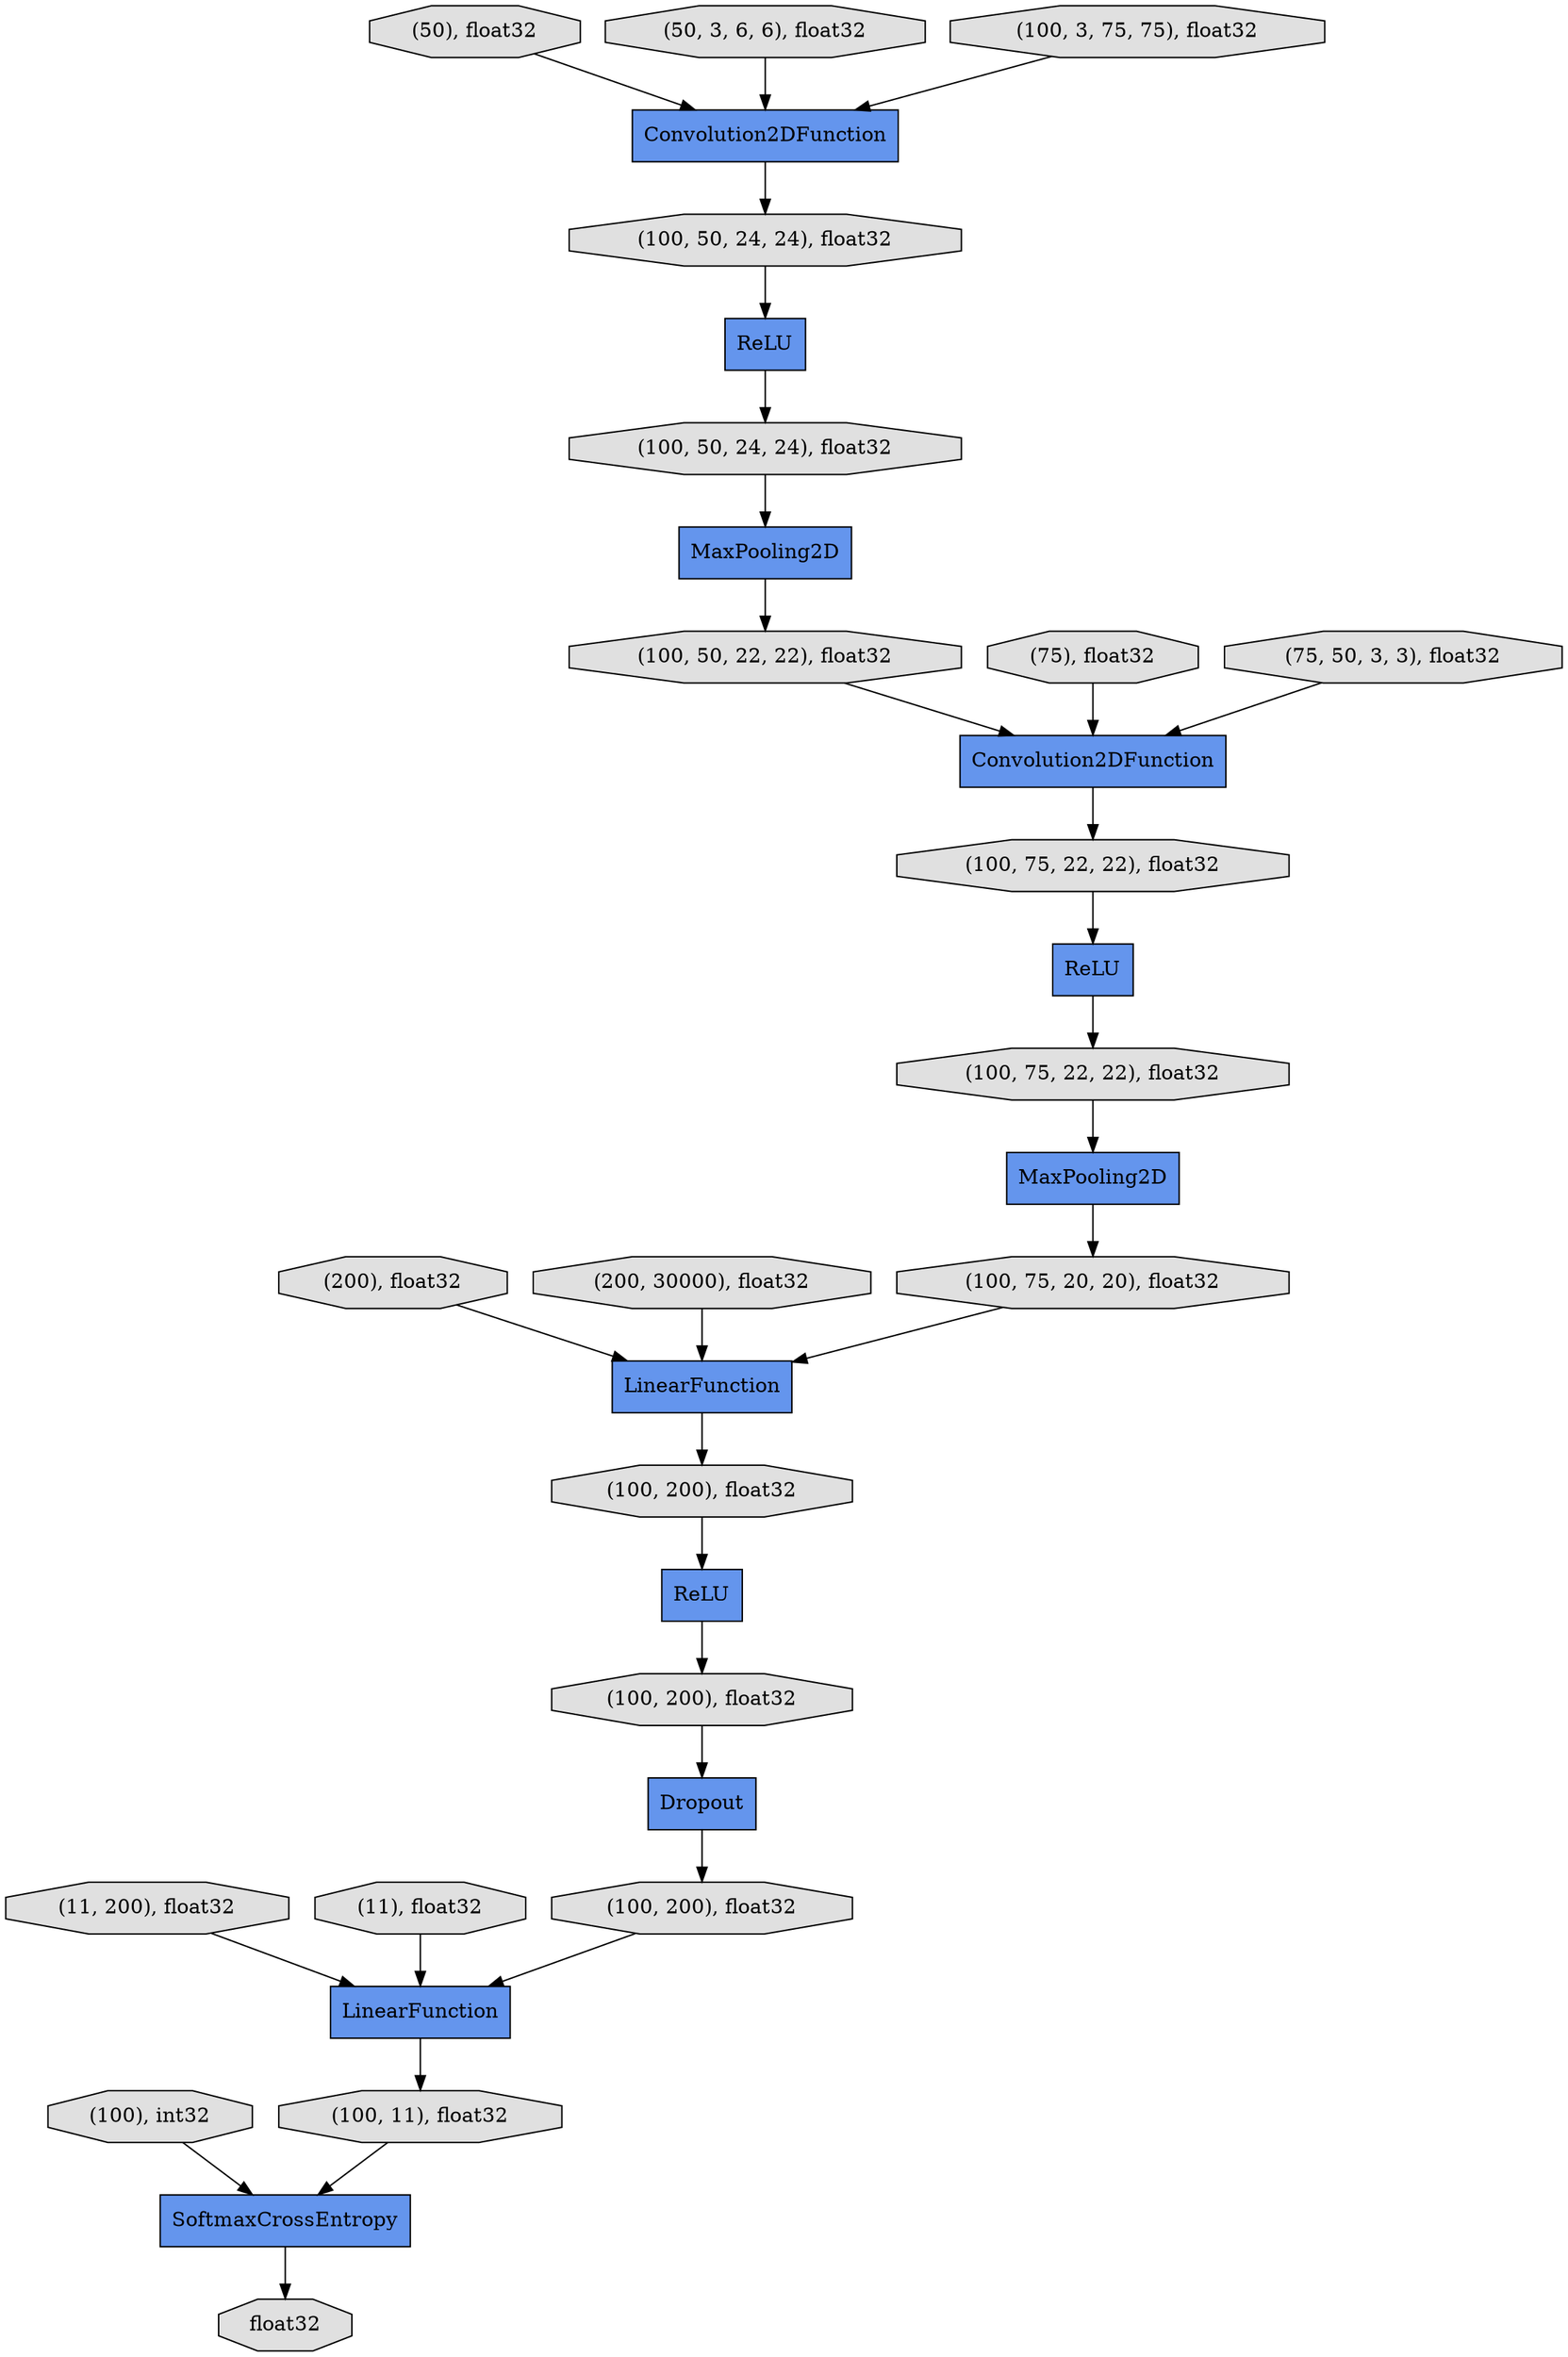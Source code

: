 digraph graphname{rankdir=TB;139682713290792 [label="(100, 75, 22, 22), float32",shape="octagon",fillcolor="#E0E0E0",style="filled"];139683116656680 [label="Convolution2DFunction",shape="record",fillcolor="#6495ED",style="filled"];139683116548168 [label="(50), float32",shape="octagon",fillcolor="#E0E0E0",style="filled"];139682639319168 [label="(100, 200), float32",shape="octagon",fillcolor="#E0E0E0",style="filled"];139682639319224 [label="(100, 200), float32",shape="octagon",fillcolor="#E0E0E0",style="filled"];139682639319280 [label="SoftmaxCrossEntropy",shape="record",fillcolor="#6495ED",style="filled"];139682639319336 [label="(100, 11), float32",shape="octagon",fillcolor="#E0E0E0",style="filled"];139682639319392 [label="(11, 200), float32",shape="octagon",fillcolor="#E0E0E0",style="filled"];139682638379384 [label="(50, 3, 6, 6), float32",shape="octagon",fillcolor="#E0E0E0",style="filled"];139682638379440 [label="(100, 3, 75, 75), float32",shape="octagon",fillcolor="#E0E0E0",style="filled"];139682638379496 [label="(100), int32",shape="octagon",fillcolor="#E0E0E0",style="filled"];139682639319616 [label="float32",shape="octagon",fillcolor="#E0E0E0",style="filled"];139682638379608 [label="ReLU",shape="record",fillcolor="#6495ED",style="filled"];139682638379720 [label="(100, 50, 24, 24), float32",shape="octagon",fillcolor="#E0E0E0",style="filled"];139683197031424 [label="(100, 50, 22, 22), float32",shape="octagon",fillcolor="#E0E0E0",style="filled"];139682638380112 [label="(100, 50, 24, 24), float32",shape="octagon",fillcolor="#E0E0E0",style="filled"];139682638380224 [label="MaxPooling2D",shape="record",fillcolor="#6495ED",style="filled"];139682644548856 [label="(75), float32",shape="octagon",fillcolor="#E0E0E0",style="filled"];139683168455928 [label="Convolution2DFunction",shape="record",fillcolor="#6495ED",style="filled"];139682644548968 [label="Dropout",shape="record",fillcolor="#6495ED",style="filled"];139682638380448 [label="(100, 75, 22, 22), float32",shape="octagon",fillcolor="#E0E0E0",style="filled"];139682644487696 [label="LinearFunction",shape="record",fillcolor="#6495ED",style="filled"];139682644549136 [label="(200), float32",shape="octagon",fillcolor="#E0E0E0",style="filled"];139682644549192 [label="LinearFunction",shape="record",fillcolor="#6495ED",style="filled"];139682638380616 [label="(200, 30000), float32",shape="octagon",fillcolor="#E0E0E0",style="filled"];139682638380672 [label="MaxPooling2D",shape="record",fillcolor="#6495ED",style="filled"];139682644549304 [label="(11), float32",shape="octagon",fillcolor="#E0E0E0",style="filled"];139682638380728 [label="ReLU",shape="record",fillcolor="#6495ED",style="filled"];139683197034392 [label="(75, 50, 3, 3), float32",shape="octagon",fillcolor="#E0E0E0",style="filled"];139682638380896 [label="(100, 200), float32",shape="octagon",fillcolor="#E0E0E0",style="filled"];139683197032320 [label="ReLU",shape="record",fillcolor="#6495ED",style="filled"];139682638380952 [label="(100, 75, 20, 20), float32",shape="octagon",fillcolor="#E0E0E0",style="filled"];139682638379608 -> 139682638380112;139682639319336 -> 139682639319280;139682638379720 -> 139682638379608;139682638380448 -> 139682638380672;139682644548968 -> 139682639319224;139682639319280 -> 139682639319616;139682639319224 -> 139682644549192;139682644487696 -> 139682638380896;139682644548856 -> 139683116656680;139682639319168 -> 139682644548968;139682638380112 -> 139682638380224;139683116548168 -> 139683168455928;139683197032320 -> 139682638380448;139682639319392 -> 139682644549192;139683116656680 -> 139682713290792;139683197031424 -> 139683116656680;139682638380672 -> 139682638380952;139683168455928 -> 139682638379720;139682644549304 -> 139682644549192;139682638380728 -> 139682639319168;139682638379440 -> 139683168455928;139682638380952 -> 139682644487696;139682638380896 -> 139682638380728;139683197034392 -> 139683116656680;139682638379496 -> 139682639319280;139682638380224 -> 139683197031424;139682644549192 -> 139682639319336;139682638379384 -> 139683168455928;139682713290792 -> 139683197032320;139682638380616 -> 139682644487696;139682644549136 -> 139682644487696;}